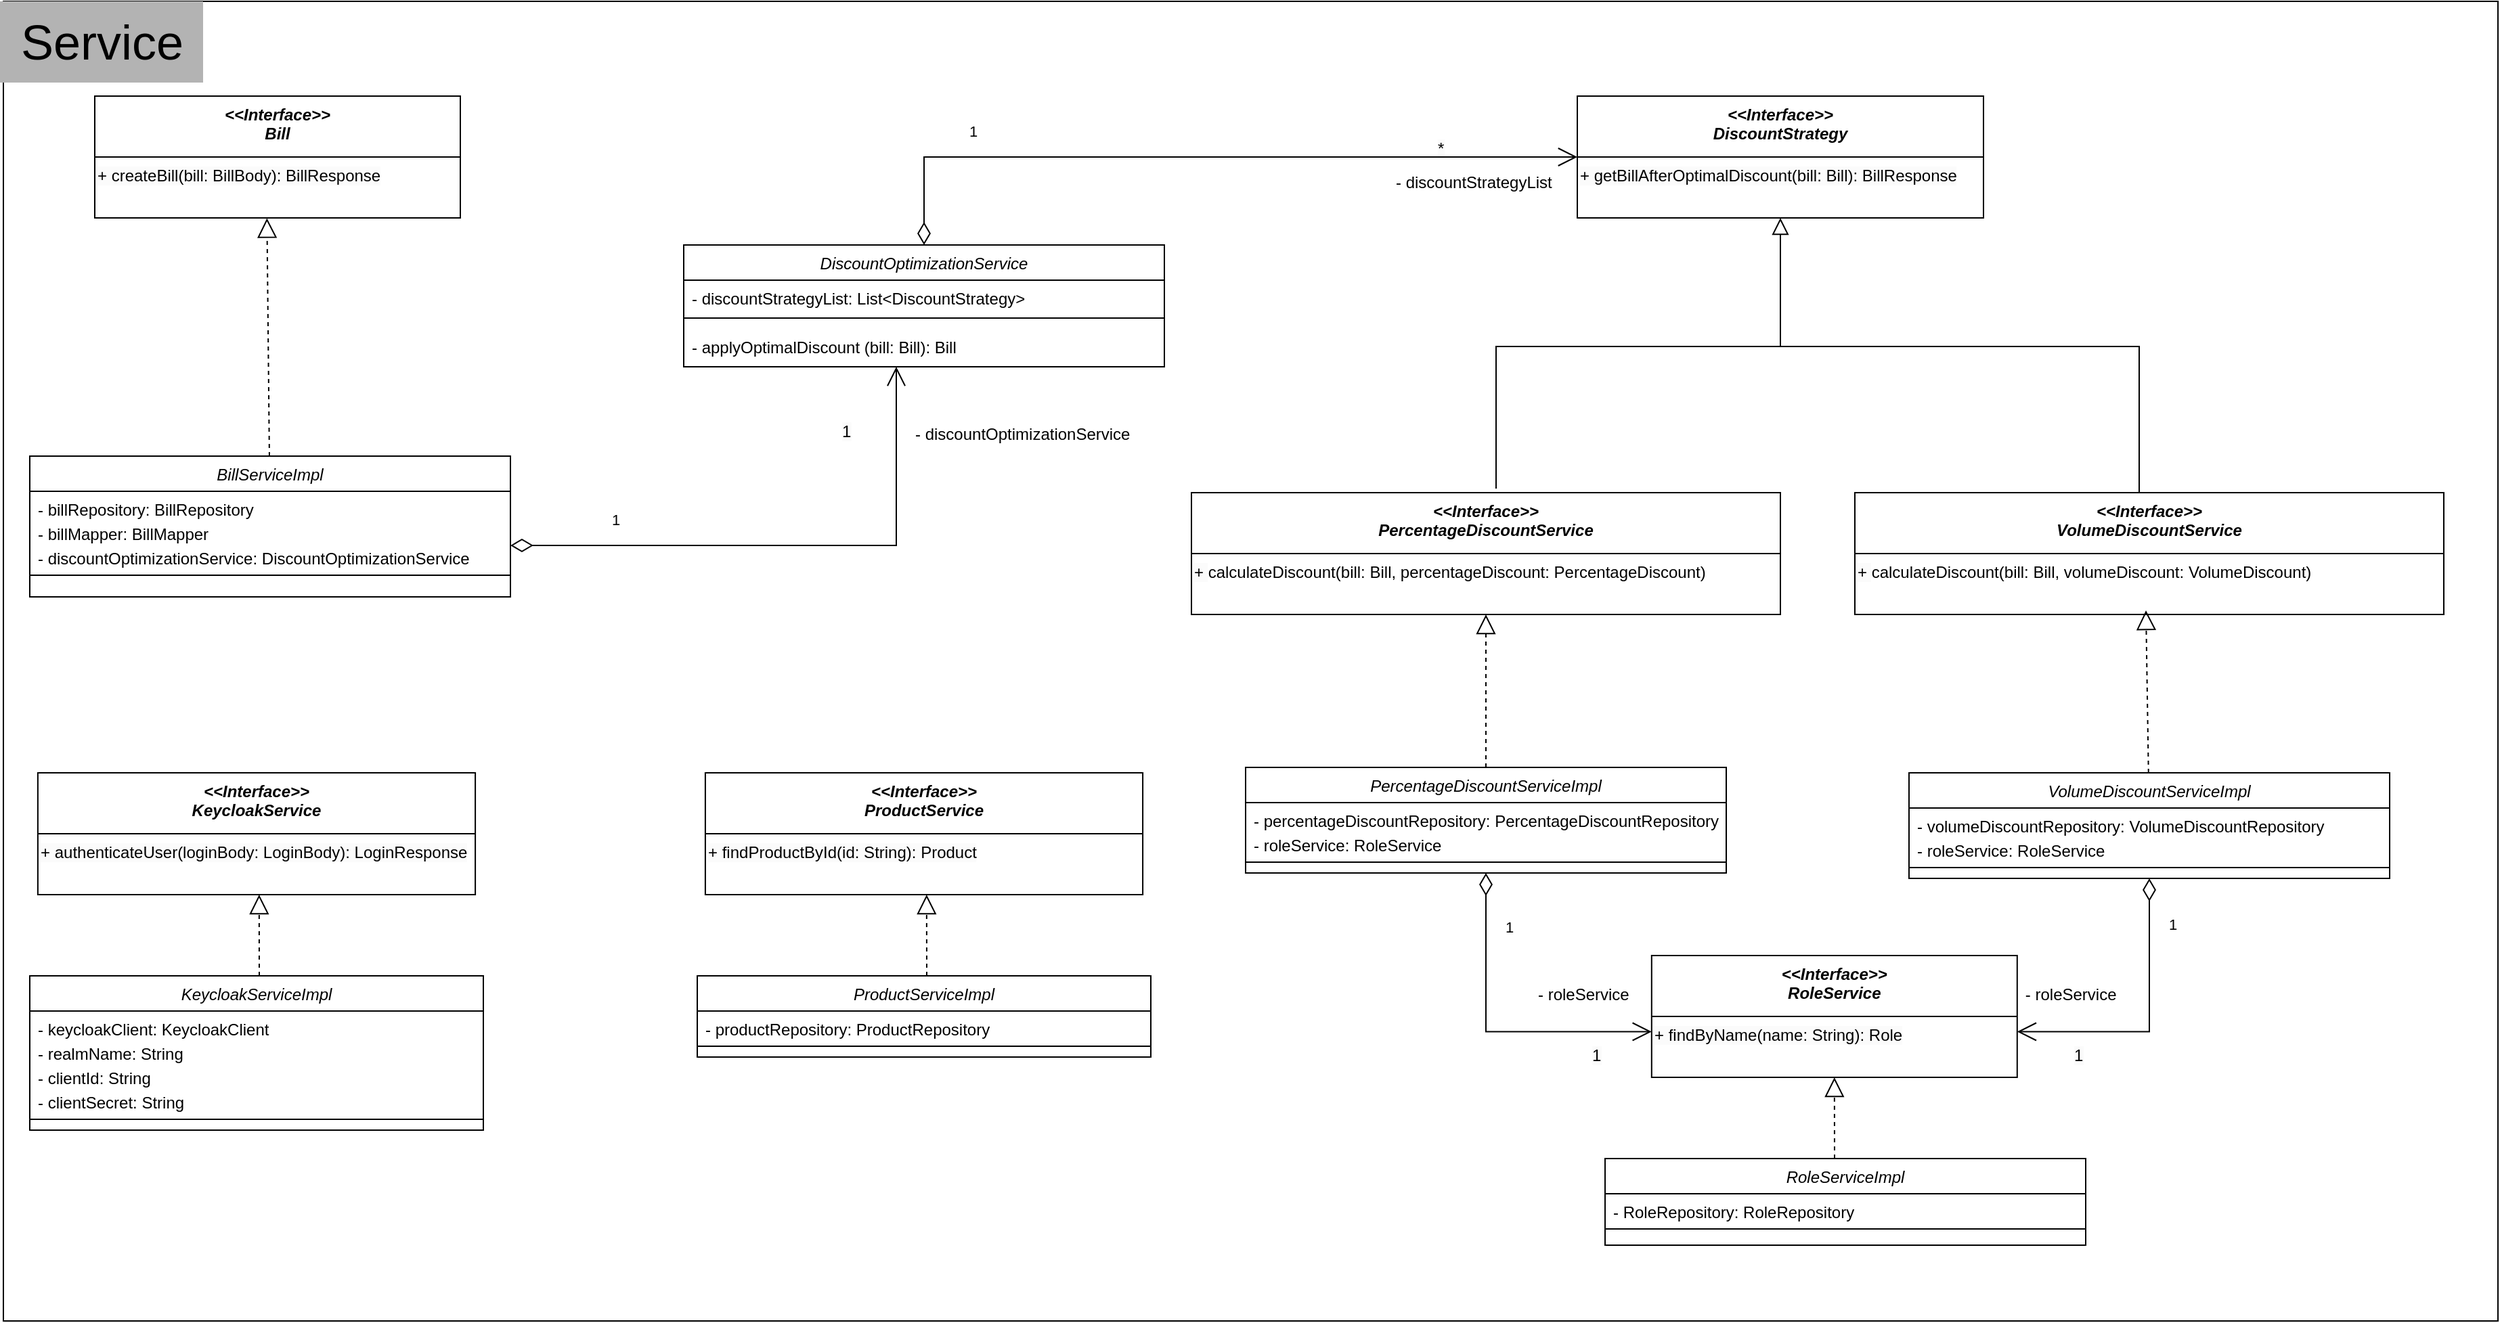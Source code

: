 <mxfile version="24.1.0" type="device">
  <diagram name="Page-1" id="pc-UIfmUWiu8gpTZz_il">
    <mxGraphModel dx="3641" dy="1580" grid="1" gridSize="10" guides="1" tooltips="1" connect="1" arrows="1" fold="1" page="1" pageScale="1" pageWidth="850" pageHeight="1100" math="0" shadow="0">
      <root>
        <mxCell id="0" />
        <mxCell id="1" parent="0" />
        <mxCell id="tecxYS-O20eQQRWlmTe--69" value="&lt;div&gt;&lt;br/&gt;&lt;/div&gt;" style="rounded=0;whiteSpace=wrap;html=1;" parent="1" vertex="1">
          <mxGeometry x="-597.5" y="540" width="1842.5" height="975" as="geometry" />
        </mxCell>
        <mxCell id="tecxYS-O20eQQRWlmTe--70" value="" style="resizable=0;align=right;verticalAlign=bottom;labelBackgroundColor=none;fontSize=12;" parent="1" connectable="0" vertex="1">
          <mxGeometry x="-5.1" y="997" as="geometry" />
        </mxCell>
        <mxCell id="tecxYS-O20eQQRWlmTe--71" value="&lt;font style=&quot;font-size: 36px;&quot;&gt;Service&lt;/font&gt;" style="text;html=1;align=center;verticalAlign=middle;resizable=0;points=[];autosize=1;strokeColor=none;fillColor=#B3B3B3;" parent="1" vertex="1">
          <mxGeometry x="-600" y="540" width="150" height="60" as="geometry" />
        </mxCell>
        <mxCell id="tecxYS-O20eQQRWlmTe--72" value="&lt;&lt;Interface&gt;&gt;&#xa;Bill" style="swimlane;fontStyle=3;align=center;verticalAlign=top;childLayout=stackLayout;horizontal=1;startSize=45;horizontalStack=0;resizeParent=1;resizeLast=0;collapsible=1;marginBottom=0;rounded=0;shadow=0;strokeWidth=1;" parent="1" vertex="1">
          <mxGeometry x="-530" y="610" width="270" height="90" as="geometry">
            <mxRectangle x="150" y="120" width="160" height="26" as="alternateBounds" />
          </mxGeometry>
        </mxCell>
        <mxCell id="tecxYS-O20eQQRWlmTe--73" value="&lt;span style=&quot;color: rgb(0, 0, 0); font-family: Helvetica; font-size: 12px; font-style: normal; font-variant-ligatures: normal; font-variant-caps: normal; font-weight: 400; letter-spacing: normal; orphans: 2; text-align: left; text-indent: 0px; text-transform: none; widows: 2; word-spacing: 0px; -webkit-text-stroke-width: 0px; white-space: nowrap; background-color: rgb(251, 251, 251); text-decoration-thickness: initial; text-decoration-style: initial; text-decoration-color: initial; display: inline !important; float: none;&quot;&gt;+ createBill(bill: BillBody): BillResponse&lt;/span&gt;" style="text;whiteSpace=wrap;html=1;" parent="tecxYS-O20eQQRWlmTe--72" vertex="1">
          <mxGeometry y="45" width="270" height="45" as="geometry" />
        </mxCell>
        <mxCell id="tecxYS-O20eQQRWlmTe--74" value="BillServiceImpl" style="swimlane;fontStyle=2;align=center;verticalAlign=top;childLayout=stackLayout;horizontal=1;startSize=26;horizontalStack=0;resizeParent=1;resizeLast=0;collapsible=1;marginBottom=0;rounded=0;shadow=0;strokeWidth=1;" parent="1" vertex="1">
          <mxGeometry x="-578" y="876" width="355" height="104" as="geometry">
            <mxRectangle x="150" y="120" width="160" height="26" as="alternateBounds" />
          </mxGeometry>
        </mxCell>
        <mxCell id="tecxYS-O20eQQRWlmTe--75" value="- billRepository: BillRepository" style="text;align=left;verticalAlign=top;spacingLeft=4;spacingRight=4;overflow=hidden;rotatable=0;points=[[0,0.5],[1,0.5]];portConstraint=eastwest;" parent="tecxYS-O20eQQRWlmTe--74" vertex="1">
          <mxGeometry y="26" width="355" height="18" as="geometry" />
        </mxCell>
        <mxCell id="tecxYS-O20eQQRWlmTe--76" value="- billMapper: BillMapper" style="text;align=left;verticalAlign=top;spacingLeft=4;spacingRight=4;overflow=hidden;rotatable=0;points=[[0,0.5],[1,0.5]];portConstraint=eastwest;rounded=0;shadow=0;html=0;" parent="tecxYS-O20eQQRWlmTe--74" vertex="1">
          <mxGeometry y="44" width="355" height="18" as="geometry" />
        </mxCell>
        <mxCell id="tecxYS-O20eQQRWlmTe--77" value="- discountOptimizationService: DiscountOptimizationService" style="text;align=left;verticalAlign=top;spacingLeft=4;spacingRight=4;overflow=hidden;rotatable=0;points=[[0,0.5],[1,0.5]];portConstraint=eastwest;rounded=0;shadow=0;html=0;" parent="tecxYS-O20eQQRWlmTe--74" vertex="1">
          <mxGeometry y="62" width="355" height="18" as="geometry" />
        </mxCell>
        <mxCell id="tecxYS-O20eQQRWlmTe--80" value="" style="line;html=1;strokeWidth=1;align=left;verticalAlign=middle;spacingTop=-1;spacingLeft=3;spacingRight=3;rotatable=0;labelPosition=right;points=[];portConstraint=eastwest;" parent="tecxYS-O20eQQRWlmTe--74" vertex="1">
          <mxGeometry y="80" width="355" height="16" as="geometry" />
        </mxCell>
        <mxCell id="tecxYS-O20eQQRWlmTe--81" value="" style="endArrow=block;dashed=1;endFill=0;endSize=12;html=1;rounded=0;entryX=0.471;entryY=1.005;entryDx=0;entryDy=0;entryPerimeter=0;" parent="1" source="tecxYS-O20eQQRWlmTe--74" target="tecxYS-O20eQQRWlmTe--73" edge="1">
          <mxGeometry width="160" relative="1" as="geometry">
            <mxPoint x="-440" y="870" as="sourcePoint" />
            <mxPoint x="-280" y="870" as="targetPoint" />
          </mxGeometry>
        </mxCell>
        <mxCell id="tecxYS-O20eQQRWlmTe--82" value="&lt;&lt;Interface&gt;&gt;&#xa;DiscountStrategy" style="swimlane;fontStyle=3;align=center;verticalAlign=top;childLayout=stackLayout;horizontal=1;startSize=45;horizontalStack=0;resizeParent=1;resizeLast=0;collapsible=1;marginBottom=0;rounded=0;shadow=0;strokeWidth=1;" parent="1" vertex="1">
          <mxGeometry x="565" y="610" width="300" height="90" as="geometry">
            <mxRectangle x="150" y="120" width="160" height="26" as="alternateBounds" />
          </mxGeometry>
        </mxCell>
        <mxCell id="tecxYS-O20eQQRWlmTe--83" value="&lt;span style=&quot;color: rgb(0, 0, 0); font-family: Helvetica; font-size: 12px; font-style: normal; font-variant-ligatures: normal; font-variant-caps: normal; font-weight: 400; letter-spacing: normal; orphans: 2; text-align: left; text-indent: 0px; text-transform: none; widows: 2; word-spacing: 0px; -webkit-text-stroke-width: 0px; white-space: nowrap; background-color: rgb(251, 251, 251); text-decoration-thickness: initial; text-decoration-style: initial; text-decoration-color: initial; display: inline !important; float: none;&quot;&gt;+ getBillAfterOptimalDiscount(bill: Bill): BillResponse&lt;/span&gt;" style="text;whiteSpace=wrap;html=1;" parent="tecxYS-O20eQQRWlmTe--82" vertex="1">
          <mxGeometry y="45" width="300" height="45" as="geometry" />
        </mxCell>
        <mxCell id="tecxYS-O20eQQRWlmTe--84" value="&lt;&lt;Interface&gt;&gt;&#xa;PercentageDiscountService" style="swimlane;fontStyle=3;align=center;verticalAlign=top;childLayout=stackLayout;horizontal=1;startSize=45;horizontalStack=0;resizeParent=1;resizeLast=0;collapsible=1;marginBottom=0;rounded=0;shadow=0;strokeWidth=1;" parent="1" vertex="1">
          <mxGeometry x="280" y="903" width="435" height="90" as="geometry">
            <mxRectangle x="150" y="120" width="160" height="26" as="alternateBounds" />
          </mxGeometry>
        </mxCell>
        <mxCell id="tecxYS-O20eQQRWlmTe--85" value="&lt;span style=&quot;color: rgb(0, 0, 0); font-family: Helvetica; font-size: 12px; font-style: normal; font-variant-ligatures: normal; font-variant-caps: normal; font-weight: 400; letter-spacing: normal; orphans: 2; text-align: left; text-indent: 0px; text-transform: none; widows: 2; word-spacing: 0px; -webkit-text-stroke-width: 0px; white-space: nowrap; background-color: rgb(251, 251, 251); text-decoration-thickness: initial; text-decoration-style: initial; text-decoration-color: initial; display: inline !important; float: none;&quot;&gt;+&amp;nbsp;&lt;/span&gt;&lt;span style=&quot;background-color: initial; text-wrap: nowrap;&quot;&gt;calculateDiscount(bill: Bill, percentageDiscount: PercentageDiscount)&lt;/span&gt;&lt;div&gt;&lt;span style=&quot;background-color: initial;&quot;&gt;&lt;br&gt;&lt;/span&gt;&lt;/div&gt;" style="text;whiteSpace=wrap;html=1;" parent="tecxYS-O20eQQRWlmTe--84" vertex="1">
          <mxGeometry y="45" width="435" height="45" as="geometry" />
        </mxCell>
        <mxCell id="tecxYS-O20eQQRWlmTe--86" value="" style="endArrow=block;endSize=10;endFill=0;shadow=0;strokeWidth=1;rounded=0;curved=0;edgeStyle=elbowEdgeStyle;elbow=vertical;entryX=0.5;entryY=1;entryDx=0;entryDy=0;" parent="1" target="tecxYS-O20eQQRWlmTe--83" edge="1">
          <mxGeometry width="160" relative="1" as="geometry">
            <mxPoint x="505" y="900" as="sourcePoint" />
            <mxPoint x="685.12" y="696" as="targetPoint" />
            <Array as="points">
              <mxPoint x="675.12" y="795.01" />
            </Array>
          </mxGeometry>
        </mxCell>
        <mxCell id="tecxYS-O20eQQRWlmTe--87" value="" style="endArrow=none;html=1;rounded=0;exitX=0.5;exitY=0;exitDx=0;exitDy=0;" parent="1" edge="1">
          <mxGeometry width="50" height="50" relative="1" as="geometry">
            <mxPoint x="980.0" y="903" as="sourcePoint" />
            <mxPoint x="700" y="795" as="targetPoint" />
            <Array as="points">
              <mxPoint x="980" y="795" />
              <mxPoint x="925" y="795" />
            </Array>
          </mxGeometry>
        </mxCell>
        <mxCell id="tecxYS-O20eQQRWlmTe--88" value="&lt;&lt;Interface&gt;&gt;&#xa;VolumeDiscountService" style="swimlane;fontStyle=3;align=center;verticalAlign=top;childLayout=stackLayout;horizontal=1;startSize=45;horizontalStack=0;resizeParent=1;resizeLast=0;collapsible=1;marginBottom=0;rounded=0;shadow=0;strokeWidth=1;" parent="1" vertex="1">
          <mxGeometry x="770" y="903" width="435" height="90" as="geometry">
            <mxRectangle x="150" y="120" width="160" height="26" as="alternateBounds" />
          </mxGeometry>
        </mxCell>
        <mxCell id="tecxYS-O20eQQRWlmTe--89" value="&lt;span style=&quot;color: rgb(0, 0, 0); font-family: Helvetica; font-size: 12px; font-style: normal; font-variant-ligatures: normal; font-variant-caps: normal; font-weight: 400; letter-spacing: normal; orphans: 2; text-align: left; text-indent: 0px; text-transform: none; widows: 2; word-spacing: 0px; -webkit-text-stroke-width: 0px; white-space: nowrap; background-color: rgb(251, 251, 251); text-decoration-thickness: initial; text-decoration-style: initial; text-decoration-color: initial; display: inline !important; float: none;&quot;&gt;+&amp;nbsp;&lt;/span&gt;&lt;span style=&quot;background-color: initial; text-wrap: nowrap;&quot;&gt;calculateDiscount(bill: Bill, volumeDiscount: VolumeDiscount)&lt;/span&gt;&lt;div&gt;&lt;span style=&quot;background-color: initial;&quot;&gt;&lt;br&gt;&lt;/span&gt;&lt;/div&gt;" style="text;whiteSpace=wrap;html=1;" parent="tecxYS-O20eQQRWlmTe--88" vertex="1">
          <mxGeometry y="45" width="435" height="45" as="geometry" />
        </mxCell>
        <mxCell id="tecxYS-O20eQQRWlmTe--90" value="PercentageDiscountServiceImpl" style="swimlane;fontStyle=2;align=center;verticalAlign=top;childLayout=stackLayout;horizontal=1;startSize=26;horizontalStack=0;resizeParent=1;resizeLast=0;collapsible=1;marginBottom=0;rounded=0;shadow=0;strokeWidth=1;" parent="1" vertex="1">
          <mxGeometry x="320" y="1106" width="355" height="78" as="geometry">
            <mxRectangle x="150" y="120" width="160" height="26" as="alternateBounds" />
          </mxGeometry>
        </mxCell>
        <mxCell id="tecxYS-O20eQQRWlmTe--91" value="- percentageDiscountRepository: PercentageDiscountRepository" style="text;align=left;verticalAlign=top;spacingLeft=4;spacingRight=4;overflow=hidden;rotatable=0;points=[[0,0.5],[1,0.5]];portConstraint=eastwest;" parent="tecxYS-O20eQQRWlmTe--90" vertex="1">
          <mxGeometry y="26" width="355" height="18" as="geometry" />
        </mxCell>
        <mxCell id="tecxYS-O20eQQRWlmTe--92" value="- roleService: RoleService" style="text;align=left;verticalAlign=top;spacingLeft=4;spacingRight=4;overflow=hidden;rotatable=0;points=[[0,0.5],[1,0.5]];portConstraint=eastwest;rounded=0;shadow=0;html=0;" parent="tecxYS-O20eQQRWlmTe--90" vertex="1">
          <mxGeometry y="44" width="355" height="18" as="geometry" />
        </mxCell>
        <mxCell id="tecxYS-O20eQQRWlmTe--93" value="" style="line;html=1;strokeWidth=1;align=left;verticalAlign=middle;spacingTop=-1;spacingLeft=3;spacingRight=3;rotatable=0;labelPosition=right;points=[];portConstraint=eastwest;" parent="tecxYS-O20eQQRWlmTe--90" vertex="1">
          <mxGeometry y="62" width="355" height="16" as="geometry" />
        </mxCell>
        <mxCell id="tecxYS-O20eQQRWlmTe--94" value="" style="endArrow=block;dashed=1;endFill=0;endSize=12;html=1;rounded=0;entryX=0.5;entryY=1;entryDx=0;entryDy=0;" parent="1" source="tecxYS-O20eQQRWlmTe--90" target="tecxYS-O20eQQRWlmTe--85" edge="1">
          <mxGeometry width="160" relative="1" as="geometry">
            <mxPoint x="458" y="1100" as="sourcePoint" />
            <mxPoint x="497.5" y="930" as="targetPoint" />
          </mxGeometry>
        </mxCell>
        <mxCell id="tecxYS-O20eQQRWlmTe--95" value="VolumeDiscountServiceImpl" style="swimlane;fontStyle=2;align=center;verticalAlign=top;childLayout=stackLayout;horizontal=1;startSize=26;horizontalStack=0;resizeParent=1;resizeLast=0;collapsible=1;marginBottom=0;rounded=0;shadow=0;strokeWidth=1;" parent="1" vertex="1">
          <mxGeometry x="810" y="1110" width="355" height="78" as="geometry">
            <mxRectangle x="150" y="120" width="160" height="26" as="alternateBounds" />
          </mxGeometry>
        </mxCell>
        <mxCell id="tecxYS-O20eQQRWlmTe--96" value="- volumeDiscountRepository: VolumeDiscountRepository" style="text;align=left;verticalAlign=top;spacingLeft=4;spacingRight=4;overflow=hidden;rotatable=0;points=[[0,0.5],[1,0.5]];portConstraint=eastwest;" parent="tecxYS-O20eQQRWlmTe--95" vertex="1">
          <mxGeometry y="26" width="355" height="18" as="geometry" />
        </mxCell>
        <mxCell id="tecxYS-O20eQQRWlmTe--97" value="- roleService: RoleService" style="text;align=left;verticalAlign=top;spacingLeft=4;spacingRight=4;overflow=hidden;rotatable=0;points=[[0,0.5],[1,0.5]];portConstraint=eastwest;rounded=0;shadow=0;html=0;" parent="tecxYS-O20eQQRWlmTe--95" vertex="1">
          <mxGeometry y="44" width="355" height="18" as="geometry" />
        </mxCell>
        <mxCell id="tecxYS-O20eQQRWlmTe--98" value="" style="line;html=1;strokeWidth=1;align=left;verticalAlign=middle;spacingTop=-1;spacingLeft=3;spacingRight=3;rotatable=0;labelPosition=right;points=[];portConstraint=eastwest;" parent="tecxYS-O20eQQRWlmTe--95" vertex="1">
          <mxGeometry y="62" width="355" height="16" as="geometry" />
        </mxCell>
        <mxCell id="tecxYS-O20eQQRWlmTe--99" value="" style="endArrow=block;dashed=1;endFill=0;endSize=12;html=1;rounded=0;" parent="1" source="tecxYS-O20eQQRWlmTe--95" edge="1">
          <mxGeometry width="160" relative="1" as="geometry">
            <mxPoint x="948" y="1104" as="sourcePoint" />
            <mxPoint x="985" y="990" as="targetPoint" />
          </mxGeometry>
        </mxCell>
        <mxCell id="tecxYS-O20eQQRWlmTe--100" value="DiscountOptimizationService" style="swimlane;fontStyle=2;align=center;verticalAlign=top;childLayout=stackLayout;horizontal=1;startSize=26;horizontalStack=0;resizeParent=1;resizeLast=0;collapsible=1;marginBottom=0;rounded=0;shadow=0;strokeWidth=1;" parent="1" vertex="1">
          <mxGeometry x="-95" y="720" width="355" height="90" as="geometry">
            <mxRectangle x="150" y="120" width="160" height="26" as="alternateBounds" />
          </mxGeometry>
        </mxCell>
        <mxCell id="tecxYS-O20eQQRWlmTe--101" value="- discountStrategyList: List&lt;DiscountStrategy&gt;" style="text;align=left;verticalAlign=top;spacingLeft=4;spacingRight=4;overflow=hidden;rotatable=0;points=[[0,0.5],[1,0.5]];portConstraint=eastwest;" parent="tecxYS-O20eQQRWlmTe--100" vertex="1">
          <mxGeometry y="26" width="355" height="20" as="geometry" />
        </mxCell>
        <mxCell id="tecxYS-O20eQQRWlmTe--102" value="" style="line;html=1;strokeWidth=1;align=left;verticalAlign=middle;spacingTop=-1;spacingLeft=3;spacingRight=3;rotatable=0;labelPosition=right;points=[];portConstraint=eastwest;" parent="tecxYS-O20eQQRWlmTe--100" vertex="1">
          <mxGeometry y="46" width="355" height="16" as="geometry" />
        </mxCell>
        <mxCell id="tecxYS-O20eQQRWlmTe--103" value="- applyOptimalDiscount (bill: Bill): Bill" style="text;align=left;verticalAlign=top;spacingLeft=4;spacingRight=4;overflow=hidden;rotatable=0;points=[[0,0.5],[1,0.5]];portConstraint=eastwest;" parent="tecxYS-O20eQQRWlmTe--100" vertex="1">
          <mxGeometry y="62" width="355" height="20" as="geometry" />
        </mxCell>
        <mxCell id="tecxYS-O20eQQRWlmTe--104" value="- discountStrategyList" style="text;align=left;verticalAlign=top;spacingLeft=4;spacingRight=4;overflow=hidden;rotatable=0;points=[[0,0.5],[1,0.5]];portConstraint=eastwest;rounded=0;shadow=0;html=0;" parent="1" vertex="1">
          <mxGeometry x="425" y="660" width="140" height="30" as="geometry" />
        </mxCell>
        <mxCell id="tecxYS-O20eQQRWlmTe--105" value="&lt;span style=&quot;color: rgb(0, 0, 0); font-family: Helvetica; font-size: 12px; font-style: normal; font-variant-ligatures: normal; font-variant-caps: normal; font-weight: 400; letter-spacing: normal; orphans: 2; text-align: right; text-indent: 0px; text-transform: none; widows: 2; word-spacing: 0px; -webkit-text-stroke-width: 0px; white-space: nowrap; background-color: rgb(251, 251, 251); text-decoration-thickness: initial; text-decoration-style: initial; text-decoration-color: initial; display: inline !important; float: none;&quot;&gt;*&lt;/span&gt;" style="text;whiteSpace=wrap;html=1;" parent="1" vertex="1">
          <mxGeometry x="460" y="635" width="30" height="25" as="geometry" />
        </mxCell>
        <mxCell id="tecxYS-O20eQQRWlmTe--106" value="1" style="endArrow=open;html=1;endSize=12;startArrow=diamondThin;startSize=14;startFill=0;edgeStyle=orthogonalEdgeStyle;align=left;verticalAlign=bottom;rounded=0;exitX=0.5;exitY=0;exitDx=0;exitDy=0;entryX=0;entryY=0.5;entryDx=0;entryDy=0;" parent="1" source="tecxYS-O20eQQRWlmTe--100" target="tecxYS-O20eQQRWlmTe--82" edge="1">
          <mxGeometry x="-0.644" y="10" relative="1" as="geometry">
            <mxPoint x="239.9" y="581" as="sourcePoint" />
            <mxPoint x="-5.1" y="581" as="targetPoint" />
            <mxPoint x="-1" as="offset" />
          </mxGeometry>
        </mxCell>
        <mxCell id="tecxYS-O20eQQRWlmTe--107" value="1" style="endArrow=open;html=1;endSize=12;startArrow=diamondThin;startSize=14;startFill=0;edgeStyle=orthogonalEdgeStyle;align=left;verticalAlign=bottom;rounded=0;" parent="1" edge="1">
          <mxGeometry x="-0.644" y="10" relative="1" as="geometry">
            <mxPoint x="-223" y="942" as="sourcePoint" />
            <mxPoint x="62" y="810" as="targetPoint" />
            <mxPoint x="-1" as="offset" />
            <Array as="points">
              <mxPoint x="62" y="942" />
            </Array>
          </mxGeometry>
        </mxCell>
        <mxCell id="tecxYS-O20eQQRWlmTe--108" value="&lt;span style=&quot;color: rgb(0, 0, 0); font-family: Helvetica; font-size: 12px; font-style: normal; font-variant-ligatures: normal; font-variant-caps: normal; font-weight: 400; letter-spacing: normal; orphans: 2; text-align: right; text-indent: 0px; text-transform: none; widows: 2; word-spacing: 0px; -webkit-text-stroke-width: 0px; white-space: nowrap; background-color: rgb(251, 251, 251); text-decoration-thickness: initial; text-decoration-style: initial; text-decoration-color: initial; display: inline !important; float: none;&quot;&gt;1&lt;/span&gt;" style="text;whiteSpace=wrap;html=1;" parent="1" vertex="1">
          <mxGeometry x="20" y="844" width="30" height="25" as="geometry" />
        </mxCell>
        <mxCell id="tecxYS-O20eQQRWlmTe--109" value="- discountOptimizationService" style="text;align=left;verticalAlign=top;spacingLeft=4;spacingRight=4;overflow=hidden;rotatable=0;points=[[0,0.5],[1,0.5]];portConstraint=eastwest;rounded=0;shadow=0;html=0;" parent="1" vertex="1">
          <mxGeometry x="70" y="846" width="180" height="30" as="geometry" />
        </mxCell>
        <mxCell id="tecxYS-O20eQQRWlmTe--110" value="&lt;&lt;Interface&gt;&gt;&#xa;RoleService" style="swimlane;fontStyle=3;align=center;verticalAlign=top;childLayout=stackLayout;horizontal=1;startSize=45;horizontalStack=0;resizeParent=1;resizeLast=0;collapsible=1;marginBottom=0;rounded=0;shadow=0;strokeWidth=1;" parent="1" vertex="1">
          <mxGeometry x="619.9" y="1245" width="270" height="90" as="geometry">
            <mxRectangle x="150" y="120" width="160" height="26" as="alternateBounds" />
          </mxGeometry>
        </mxCell>
        <mxCell id="tecxYS-O20eQQRWlmTe--111" value="&lt;span style=&quot;color: rgb(0, 0, 0); font-family: Helvetica; font-size: 12px; font-style: normal; font-variant-ligatures: normal; font-variant-caps: normal; font-weight: 400; letter-spacing: normal; orphans: 2; text-align: left; text-indent: 0px; text-transform: none; widows: 2; word-spacing: 0px; -webkit-text-stroke-width: 0px; white-space: nowrap; background-color: rgb(251, 251, 251); text-decoration-thickness: initial; text-decoration-style: initial; text-decoration-color: initial; display: inline !important; float: none;&quot;&gt;+ findByName(name: String): Role&lt;/span&gt;" style="text;whiteSpace=wrap;html=1;" parent="tecxYS-O20eQQRWlmTe--110" vertex="1">
          <mxGeometry y="45" width="270" height="45" as="geometry" />
        </mxCell>
        <mxCell id="tecxYS-O20eQQRWlmTe--112" value="RoleServiceImpl" style="swimlane;fontStyle=2;align=center;verticalAlign=top;childLayout=stackLayout;horizontal=1;startSize=26;horizontalStack=0;resizeParent=1;resizeLast=0;collapsible=1;marginBottom=0;rounded=0;shadow=0;strokeWidth=1;" parent="1" vertex="1">
          <mxGeometry x="585.5" y="1395" width="355" height="64" as="geometry">
            <mxRectangle x="150" y="120" width="160" height="26" as="alternateBounds" />
          </mxGeometry>
        </mxCell>
        <mxCell id="tecxYS-O20eQQRWlmTe--113" value="- RoleRepository: RoleRepository" style="text;align=left;verticalAlign=top;spacingLeft=4;spacingRight=4;overflow=hidden;rotatable=0;points=[[0,0.5],[1,0.5]];portConstraint=eastwest;" parent="tecxYS-O20eQQRWlmTe--112" vertex="1">
          <mxGeometry y="26" width="355" height="18" as="geometry" />
        </mxCell>
        <mxCell id="tecxYS-O20eQQRWlmTe--114" value="" style="line;html=1;strokeWidth=1;align=left;verticalAlign=middle;spacingTop=-1;spacingLeft=3;spacingRight=3;rotatable=0;labelPosition=right;points=[];portConstraint=eastwest;" parent="tecxYS-O20eQQRWlmTe--112" vertex="1">
          <mxGeometry y="44" width="355" height="16" as="geometry" />
        </mxCell>
        <mxCell id="tecxYS-O20eQQRWlmTe--115" value="" style="endArrow=block;dashed=1;endFill=0;endSize=12;html=1;rounded=0;entryX=0.471;entryY=1.005;entryDx=0;entryDy=0;entryPerimeter=0;" parent="1" edge="1">
          <mxGeometry width="160" relative="1" as="geometry">
            <mxPoint x="755" y="1395" as="sourcePoint" />
            <mxPoint x="754.9" y="1335" as="targetPoint" />
          </mxGeometry>
        </mxCell>
        <mxCell id="tecxYS-O20eQQRWlmTe--116" value="1" style="endArrow=open;html=1;endSize=12;startArrow=diamondThin;startSize=14;startFill=0;edgeStyle=orthogonalEdgeStyle;align=left;verticalAlign=bottom;rounded=0;exitX=0.5;exitY=1;exitDx=0;exitDy=0;entryX=1;entryY=0.25;entryDx=0;entryDy=0;" parent="1" source="tecxYS-O20eQQRWlmTe--95" target="tecxYS-O20eQQRWlmTe--111" edge="1">
          <mxGeometry x="-0.602" y="12" relative="1" as="geometry">
            <mxPoint x="1036.26" y="1215" as="sourcePoint" />
            <mxPoint x="938.66" y="1328.25" as="targetPoint" />
            <mxPoint y="1" as="offset" />
          </mxGeometry>
        </mxCell>
        <mxCell id="tecxYS-O20eQQRWlmTe--117" value="&lt;span style=&quot;color: rgb(0, 0, 0); font-family: Helvetica; font-size: 12px; font-style: normal; font-variant-ligatures: normal; font-variant-caps: normal; font-weight: 400; letter-spacing: normal; orphans: 2; text-align: right; text-indent: 0px; text-transform: none; widows: 2; word-spacing: 0px; -webkit-text-stroke-width: 0px; white-space: nowrap; background-color: rgb(251, 251, 251); text-decoration-thickness: initial; text-decoration-style: initial; text-decoration-color: initial; display: inline !important; float: none;&quot;&gt;1&lt;/span&gt;" style="text;whiteSpace=wrap;html=1;" parent="1" vertex="1">
          <mxGeometry x="929.9" y="1305" width="30" height="25" as="geometry" />
        </mxCell>
        <mxCell id="tecxYS-O20eQQRWlmTe--118" value="- roleService" style="text;align=left;verticalAlign=top;spacingLeft=4;spacingRight=4;overflow=hidden;rotatable=0;points=[[0,0.5],[1,0.5]];portConstraint=eastwest;rounded=0;shadow=0;html=0;" parent="1" vertex="1">
          <mxGeometry x="889.9" y="1260" width="180" height="30" as="geometry" />
        </mxCell>
        <mxCell id="tecxYS-O20eQQRWlmTe--119" value="1" style="endArrow=open;html=1;endSize=12;startArrow=diamondThin;startSize=14;startFill=0;edgeStyle=orthogonalEdgeStyle;align=left;verticalAlign=bottom;rounded=0;exitX=0.5;exitY=1;exitDx=0;exitDy=0;entryX=0;entryY=0.25;entryDx=0;entryDy=0;" parent="1" source="tecxYS-O20eQQRWlmTe--90" target="tecxYS-O20eQQRWlmTe--111" edge="1">
          <mxGeometry x="-0.602" y="12" relative="1" as="geometry">
            <mxPoint x="565" y="1217" as="sourcePoint" />
            <mxPoint x="467" y="1330" as="targetPoint" />
            <mxPoint y="1" as="offset" />
          </mxGeometry>
        </mxCell>
        <mxCell id="tecxYS-O20eQQRWlmTe--120" value="&lt;span style=&quot;color: rgb(0, 0, 0); font-family: Helvetica; font-size: 12px; font-style: normal; font-variant-ligatures: normal; font-variant-caps: normal; font-weight: 400; letter-spacing: normal; orphans: 2; text-align: right; text-indent: 0px; text-transform: none; widows: 2; word-spacing: 0px; -webkit-text-stroke-width: 0px; white-space: nowrap; background-color: rgb(251, 251, 251); text-decoration-thickness: initial; text-decoration-style: initial; text-decoration-color: initial; display: inline !important; float: none;&quot;&gt;1&lt;/span&gt;" style="text;whiteSpace=wrap;html=1;" parent="1" vertex="1">
          <mxGeometry x="574" y="1305" width="30" height="25" as="geometry" />
        </mxCell>
        <mxCell id="tecxYS-O20eQQRWlmTe--121" value="- roleService" style="text;align=left;verticalAlign=top;spacingLeft=4;spacingRight=4;overflow=hidden;rotatable=0;points=[[0,0.5],[1,0.5]];portConstraint=eastwest;rounded=0;shadow=0;html=0;" parent="1" vertex="1">
          <mxGeometry x="530" y="1260" width="180" height="30" as="geometry" />
        </mxCell>
        <mxCell id="tecxYS-O20eQQRWlmTe--122" value="&lt;&lt;Interface&gt;&gt;&#xa;KeycloakService" style="swimlane;fontStyle=3;align=center;verticalAlign=top;childLayout=stackLayout;horizontal=1;startSize=45;horizontalStack=0;resizeParent=1;resizeLast=0;collapsible=1;marginBottom=0;rounded=0;shadow=0;strokeWidth=1;" parent="1" vertex="1">
          <mxGeometry x="-572.05" y="1110" width="323.1" height="90" as="geometry">
            <mxRectangle x="150" y="120" width="160" height="26" as="alternateBounds" />
          </mxGeometry>
        </mxCell>
        <mxCell id="tecxYS-O20eQQRWlmTe--123" value="&lt;span style=&quot;color: rgb(0, 0, 0); font-family: Helvetica; font-size: 12px; font-style: normal; font-variant-ligatures: normal; font-variant-caps: normal; font-weight: 400; letter-spacing: normal; orphans: 2; text-align: left; text-indent: 0px; text-transform: none; widows: 2; word-spacing: 0px; -webkit-text-stroke-width: 0px; white-space: nowrap; background-color: rgb(251, 251, 251); text-decoration-thickness: initial; text-decoration-style: initial; text-decoration-color: initial; display: inline !important; float: none;&quot;&gt;+ authenticateUser(loginBody: LoginBody): LoginResponse&lt;/span&gt;" style="text;whiteSpace=wrap;html=1;" parent="tecxYS-O20eQQRWlmTe--122" vertex="1">
          <mxGeometry y="45" width="323.1" height="45" as="geometry" />
        </mxCell>
        <mxCell id="tecxYS-O20eQQRWlmTe--124" value="KeycloakServiceImpl" style="swimlane;fontStyle=2;align=center;verticalAlign=top;childLayout=stackLayout;horizontal=1;startSize=26;horizontalStack=0;resizeParent=1;resizeLast=0;collapsible=1;marginBottom=0;rounded=0;shadow=0;strokeWidth=1;" parent="1" vertex="1">
          <mxGeometry x="-578" y="1260" width="335" height="114" as="geometry">
            <mxRectangle x="150" y="120" width="160" height="26" as="alternateBounds" />
          </mxGeometry>
        </mxCell>
        <mxCell id="tecxYS-O20eQQRWlmTe--125" value="- keycloakClient: KeycloakClient" style="text;align=left;verticalAlign=top;spacingLeft=4;spacingRight=4;overflow=hidden;rotatable=0;points=[[0,0.5],[1,0.5]];portConstraint=eastwest;" parent="tecxYS-O20eQQRWlmTe--124" vertex="1">
          <mxGeometry y="26" width="335" height="18" as="geometry" />
        </mxCell>
        <mxCell id="tecxYS-O20eQQRWlmTe--126" value="- realmName: String" style="text;align=left;verticalAlign=top;spacingLeft=4;spacingRight=4;overflow=hidden;rotatable=0;points=[[0,0.5],[1,0.5]];portConstraint=eastwest;" parent="tecxYS-O20eQQRWlmTe--124" vertex="1">
          <mxGeometry y="44" width="335" height="18" as="geometry" />
        </mxCell>
        <mxCell id="tecxYS-O20eQQRWlmTe--127" value="- clientId: String" style="text;align=left;verticalAlign=top;spacingLeft=4;spacingRight=4;overflow=hidden;rotatable=0;points=[[0,0.5],[1,0.5]];portConstraint=eastwest;" parent="tecxYS-O20eQQRWlmTe--124" vertex="1">
          <mxGeometry y="62" width="335" height="18" as="geometry" />
        </mxCell>
        <mxCell id="tecxYS-O20eQQRWlmTe--128" value="- clientSecret: String" style="text;align=left;verticalAlign=top;spacingLeft=4;spacingRight=4;overflow=hidden;rotatable=0;points=[[0,0.5],[1,0.5]];portConstraint=eastwest;" parent="tecxYS-O20eQQRWlmTe--124" vertex="1">
          <mxGeometry y="80" width="335" height="18" as="geometry" />
        </mxCell>
        <mxCell id="tecxYS-O20eQQRWlmTe--129" value="" style="line;html=1;strokeWidth=1;align=left;verticalAlign=middle;spacingTop=-1;spacingLeft=3;spacingRight=3;rotatable=0;labelPosition=right;points=[];portConstraint=eastwest;" parent="tecxYS-O20eQQRWlmTe--124" vertex="1">
          <mxGeometry y="98" width="335" height="16" as="geometry" />
        </mxCell>
        <mxCell id="tecxYS-O20eQQRWlmTe--130" value="" style="endArrow=block;dashed=1;endFill=0;endSize=12;html=1;rounded=0;entryX=0.471;entryY=1.005;entryDx=0;entryDy=0;entryPerimeter=0;" parent="1" edge="1">
          <mxGeometry width="160" relative="1" as="geometry">
            <mxPoint x="-408.5" y="1260" as="sourcePoint" />
            <mxPoint x="-408.6" y="1200" as="targetPoint" />
          </mxGeometry>
        </mxCell>
        <mxCell id="tecxYS-O20eQQRWlmTe--131" value="&lt;&lt;Interface&gt;&gt;&#xa;ProductService" style="swimlane;fontStyle=3;align=center;verticalAlign=top;childLayout=stackLayout;horizontal=1;startSize=45;horizontalStack=0;resizeParent=1;resizeLast=0;collapsible=1;marginBottom=0;rounded=0;shadow=0;strokeWidth=1;" parent="1" vertex="1">
          <mxGeometry x="-79.05" y="1110" width="323.1" height="90" as="geometry">
            <mxRectangle x="150" y="120" width="160" height="26" as="alternateBounds" />
          </mxGeometry>
        </mxCell>
        <mxCell id="tecxYS-O20eQQRWlmTe--132" value="&lt;span style=&quot;color: rgb(0, 0, 0); font-family: Helvetica; font-size: 12px; font-style: normal; font-variant-ligatures: normal; font-variant-caps: normal; font-weight: 400; letter-spacing: normal; orphans: 2; text-align: left; text-indent: 0px; text-transform: none; widows: 2; word-spacing: 0px; -webkit-text-stroke-width: 0px; white-space: nowrap; background-color: rgb(251, 251, 251); text-decoration-thickness: initial; text-decoration-style: initial; text-decoration-color: initial; display: inline !important; float: none;&quot;&gt;+ findProductById(id: String): Product&lt;/span&gt;" style="text;whiteSpace=wrap;html=1;" parent="tecxYS-O20eQQRWlmTe--131" vertex="1">
          <mxGeometry y="45" width="323.1" height="45" as="geometry" />
        </mxCell>
        <mxCell id="tecxYS-O20eQQRWlmTe--133" value="ProductServiceImpl" style="swimlane;fontStyle=2;align=center;verticalAlign=top;childLayout=stackLayout;horizontal=1;startSize=26;horizontalStack=0;resizeParent=1;resizeLast=0;collapsible=1;marginBottom=0;rounded=0;shadow=0;strokeWidth=1;" parent="1" vertex="1">
          <mxGeometry x="-85" y="1260" width="335" height="60" as="geometry">
            <mxRectangle x="150" y="120" width="160" height="26" as="alternateBounds" />
          </mxGeometry>
        </mxCell>
        <mxCell id="tecxYS-O20eQQRWlmTe--134" value="- productRepository: ProductRepository" style="text;align=left;verticalAlign=top;spacingLeft=4;spacingRight=4;overflow=hidden;rotatable=0;points=[[0,0.5],[1,0.5]];portConstraint=eastwest;" parent="tecxYS-O20eQQRWlmTe--133" vertex="1">
          <mxGeometry y="26" width="335" height="18" as="geometry" />
        </mxCell>
        <mxCell id="tecxYS-O20eQQRWlmTe--135" value="" style="line;html=1;strokeWidth=1;align=left;verticalAlign=middle;spacingTop=-1;spacingLeft=3;spacingRight=3;rotatable=0;labelPosition=right;points=[];portConstraint=eastwest;" parent="tecxYS-O20eQQRWlmTe--133" vertex="1">
          <mxGeometry y="44" width="335" height="16" as="geometry" />
        </mxCell>
        <mxCell id="tecxYS-O20eQQRWlmTe--136" value="" style="endArrow=block;dashed=1;endFill=0;endSize=12;html=1;rounded=0;entryX=0.471;entryY=1.005;entryDx=0;entryDy=0;entryPerimeter=0;" parent="1" edge="1">
          <mxGeometry width="160" relative="1" as="geometry">
            <mxPoint x="84.5" y="1260" as="sourcePoint" />
            <mxPoint x="84.4" y="1200" as="targetPoint" />
          </mxGeometry>
        </mxCell>
      </root>
    </mxGraphModel>
  </diagram>
</mxfile>
